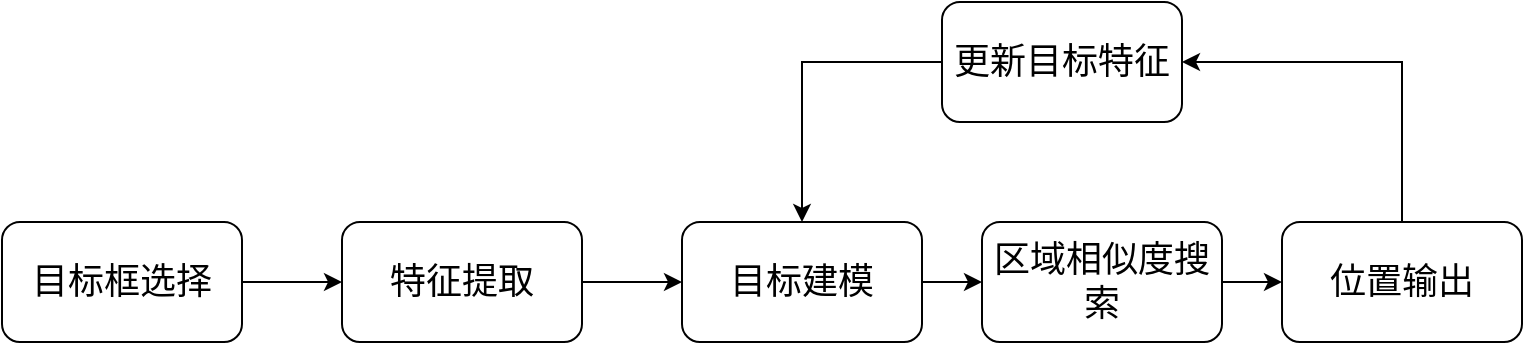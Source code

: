 <mxfile version="20.8.20" type="github">
  <diagram name="第 1 页" id="45e1RVT2QQFBY6jEHa_o">
    <mxGraphModel dx="794" dy="484" grid="1" gridSize="10" guides="1" tooltips="1" connect="1" arrows="1" fold="1" page="1" pageScale="1" pageWidth="827" pageHeight="1169" math="0" shadow="0">
      <root>
        <mxCell id="0" />
        <mxCell id="1" parent="0" />
        <mxCell id="A8M-WVdensZmk5pqQo09-3" style="edgeStyle=orthogonalEdgeStyle;rounded=0;orthogonalLoop=1;jettySize=auto;html=1;exitX=1;exitY=0.5;exitDx=0;exitDy=0;entryX=0;entryY=0.5;entryDx=0;entryDy=0;" edge="1" parent="1" source="A8M-WVdensZmk5pqQo09-1" target="A8M-WVdensZmk5pqQo09-2">
          <mxGeometry relative="1" as="geometry" />
        </mxCell>
        <mxCell id="A8M-WVdensZmk5pqQo09-1" value="&lt;font style=&quot;font-size: 18px;&quot;&gt;目标框选择&lt;/font&gt;" style="rounded=1;whiteSpace=wrap;html=1;" vertex="1" parent="1">
          <mxGeometry x="170" y="190" width="120" height="60" as="geometry" />
        </mxCell>
        <mxCell id="A8M-WVdensZmk5pqQo09-4" style="edgeStyle=orthogonalEdgeStyle;rounded=0;orthogonalLoop=1;jettySize=auto;html=1;exitX=1;exitY=0.5;exitDx=0;exitDy=0;fontSize=18;" edge="1" parent="1" source="A8M-WVdensZmk5pqQo09-2">
          <mxGeometry relative="1" as="geometry">
            <mxPoint x="510" y="220" as="targetPoint" />
          </mxGeometry>
        </mxCell>
        <mxCell id="A8M-WVdensZmk5pqQo09-2" value="&lt;font style=&quot;font-size: 18px;&quot;&gt;特征提取&lt;/font&gt;" style="whiteSpace=wrap;html=1;rounded=1;" vertex="1" parent="1">
          <mxGeometry x="340" y="190" width="120" height="60" as="geometry" />
        </mxCell>
        <mxCell id="A8M-WVdensZmk5pqQo09-6" style="edgeStyle=orthogonalEdgeStyle;rounded=0;orthogonalLoop=1;jettySize=auto;html=1;exitX=1;exitY=0.5;exitDx=0;exitDy=0;fontSize=18;" edge="1" parent="1" source="A8M-WVdensZmk5pqQo09-5">
          <mxGeometry relative="1" as="geometry">
            <mxPoint x="660" y="220" as="targetPoint" />
          </mxGeometry>
        </mxCell>
        <mxCell id="A8M-WVdensZmk5pqQo09-5" value="&lt;font style=&quot;font-size: 18px;&quot;&gt;目标建模&lt;/font&gt;" style="whiteSpace=wrap;html=1;rounded=1;" vertex="1" parent="1">
          <mxGeometry x="510" y="190" width="120" height="60" as="geometry" />
        </mxCell>
        <mxCell id="A8M-WVdensZmk5pqQo09-10" style="edgeStyle=orthogonalEdgeStyle;rounded=0;orthogonalLoop=1;jettySize=auto;html=1;exitX=1;exitY=0.5;exitDx=0;exitDy=0;fontSize=18;" edge="1" parent="1" source="A8M-WVdensZmk5pqQo09-9">
          <mxGeometry relative="1" as="geometry">
            <mxPoint x="810" y="220" as="targetPoint" />
          </mxGeometry>
        </mxCell>
        <mxCell id="A8M-WVdensZmk5pqQo09-9" value="&lt;font style=&quot;font-size: 18px;&quot;&gt;区域相似度搜索&lt;/font&gt;" style="whiteSpace=wrap;html=1;rounded=1;" vertex="1" parent="1">
          <mxGeometry x="660" y="190" width="120" height="60" as="geometry" />
        </mxCell>
        <mxCell id="A8M-WVdensZmk5pqQo09-14" style="edgeStyle=orthogonalEdgeStyle;rounded=0;orthogonalLoop=1;jettySize=auto;html=1;exitX=0.5;exitY=0;exitDx=0;exitDy=0;entryX=1;entryY=0.5;entryDx=0;entryDy=0;fontSize=18;" edge="1" parent="1" source="A8M-WVdensZmk5pqQo09-11" target="A8M-WVdensZmk5pqQo09-13">
          <mxGeometry relative="1" as="geometry" />
        </mxCell>
        <mxCell id="A8M-WVdensZmk5pqQo09-11" value="&lt;font style=&quot;font-size: 18px;&quot;&gt;位置输出&lt;/font&gt;" style="whiteSpace=wrap;html=1;rounded=1;" vertex="1" parent="1">
          <mxGeometry x="810" y="190" width="120" height="60" as="geometry" />
        </mxCell>
        <mxCell id="A8M-WVdensZmk5pqQo09-15" style="edgeStyle=orthogonalEdgeStyle;rounded=0;orthogonalLoop=1;jettySize=auto;html=1;exitX=0;exitY=0.5;exitDx=0;exitDy=0;entryX=0.5;entryY=0;entryDx=0;entryDy=0;fontSize=18;" edge="1" parent="1" source="A8M-WVdensZmk5pqQo09-13" target="A8M-WVdensZmk5pqQo09-5">
          <mxGeometry relative="1" as="geometry" />
        </mxCell>
        <mxCell id="A8M-WVdensZmk5pqQo09-13" value="更新目标特征" style="rounded=1;whiteSpace=wrap;html=1;fontSize=18;" vertex="1" parent="1">
          <mxGeometry x="640" y="80" width="120" height="60" as="geometry" />
        </mxCell>
      </root>
    </mxGraphModel>
  </diagram>
</mxfile>
